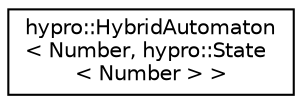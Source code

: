 digraph "Graphical Class Hierarchy"
{
  edge [fontname="Helvetica",fontsize="10",labelfontname="Helvetica",labelfontsize="10"];
  node [fontname="Helvetica",fontsize="10",shape=record];
  rankdir="LR";
  Node1 [label="hypro::HybridAutomaton\l\< Number, hypro::State\l\< Number \> \>",height=0.2,width=0.4,color="black", fillcolor="white", style="filled",URL="$classhypro_1_1HybridAutomaton.html"];
}
